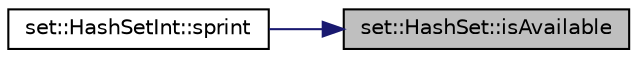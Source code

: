 digraph "set::HashSet::isAvailable"
{
 // LATEX_PDF_SIZE
  edge [fontname="Helvetica",fontsize="10",labelfontname="Helvetica",labelfontsize="10"];
  node [fontname="Helvetica",fontsize="10",shape=record];
  rankdir="RL";
  Node22 [label="set::HashSet::isAvailable",height=0.2,width=0.4,color="black", fillcolor="grey75", style="filled", fontcolor="black",tooltip="Checking location availability."];
  Node22 -> Node23 [dir="back",color="midnightblue",fontsize="10",style="solid",fontname="Helvetica"];
  Node23 [label="set::HashSetInt::sprint",height=0.2,width=0.4,color="black", fillcolor="white", style="filled",URL="$classset_1_1HashSetInt.html#a6b28f212f92436042dd4467666525597",tooltip="Print information on a string."];
}
